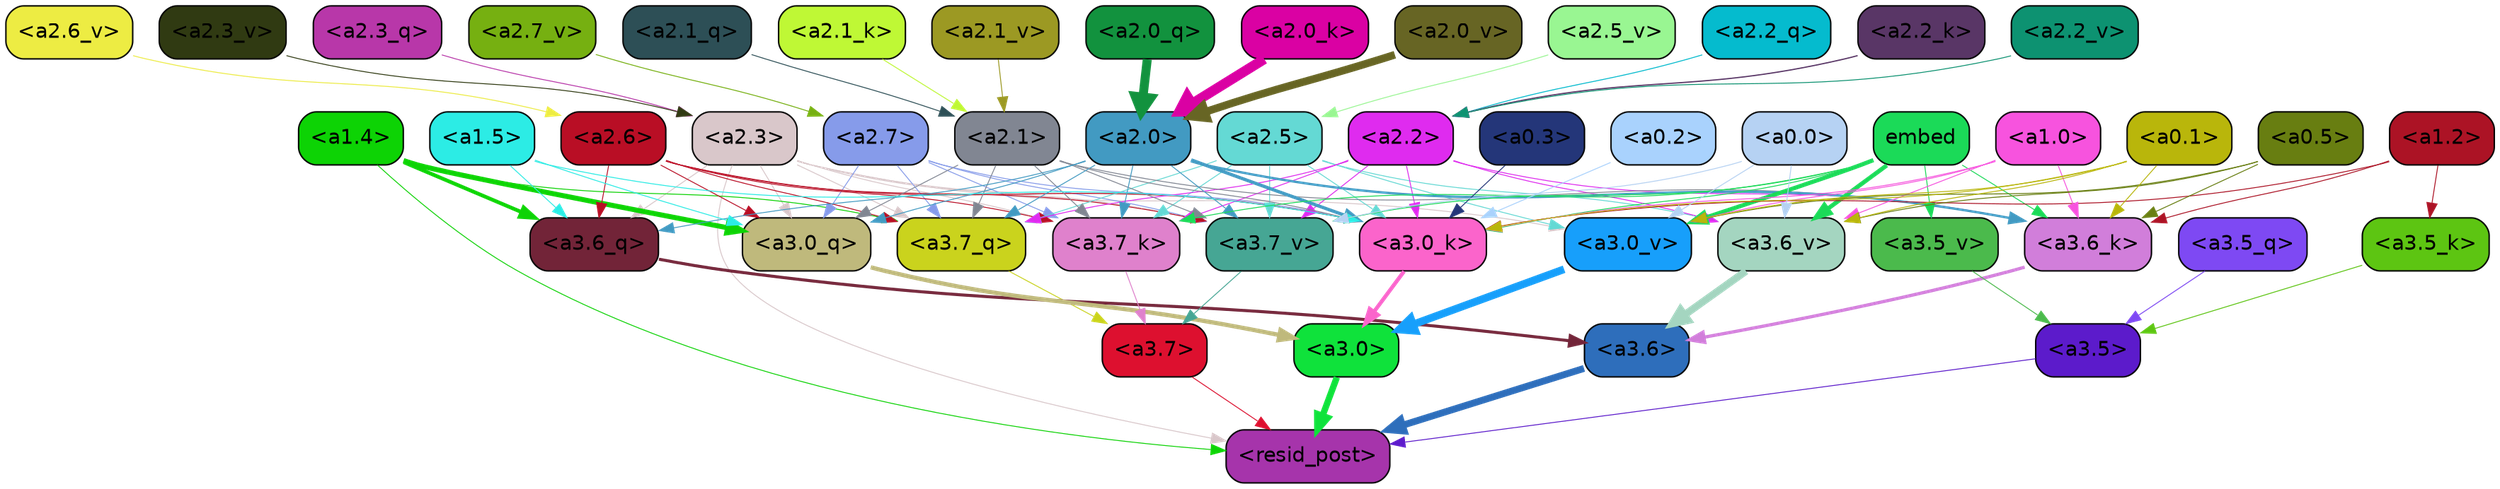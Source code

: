 strict digraph "" {
	graph [bgcolor=transparent,
		layout=dot,
		overlap=false,
		splines=true
	];
	"<a3.7>"	[color=black,
		fillcolor="#dd102f",
		fontname=Helvetica,
		shape=box,
		style="filled, rounded"];
	"<resid_post>"	[color=black,
		fillcolor="#a634ab",
		fontname=Helvetica,
		shape=box,
		style="filled, rounded"];
	"<a3.7>" -> "<resid_post>"	[color="#dd102f",
		penwidth=0.6];
	"<a3.6>"	[color=black,
		fillcolor="#2e6ebb",
		fontname=Helvetica,
		shape=box,
		style="filled, rounded"];
	"<a3.6>" -> "<resid_post>"	[color="#2e6ebb",
		penwidth=4.648244500160217];
	"<a3.5>"	[color=black,
		fillcolor="#5c1bcb",
		fontname=Helvetica,
		shape=box,
		style="filled, rounded"];
	"<a3.5>" -> "<resid_post>"	[color="#5c1bcb",
		penwidth=0.6];
	"<a3.0>"	[color=black,
		fillcolor="#0fe23b",
		fontname=Helvetica,
		shape=box,
		style="filled, rounded"];
	"<a3.0>" -> "<resid_post>"	[color="#0fe23b",
		penwidth=4.3288813829422];
	"<a2.3>"	[color=black,
		fillcolor="#d9c7ca",
		fontname=Helvetica,
		shape=box,
		style="filled, rounded"];
	"<a2.3>" -> "<resid_post>"	[color="#d9c7ca",
		penwidth=0.6];
	"<a3.7_q>"	[color=black,
		fillcolor="#cad31d",
		fontname=Helvetica,
		shape=box,
		style="filled, rounded"];
	"<a2.3>" -> "<a3.7_q>"	[color="#d9c7ca",
		penwidth=0.6];
	"<a3.6_q>"	[color=black,
		fillcolor="#722438",
		fontname=Helvetica,
		shape=box,
		style="filled, rounded"];
	"<a2.3>" -> "<a3.6_q>"	[color="#d9c7ca",
		penwidth=0.6];
	"<a3.0_q>"	[color=black,
		fillcolor="#bfb97c",
		fontname=Helvetica,
		shape=box,
		style="filled, rounded"];
	"<a2.3>" -> "<a3.0_q>"	[color="#d9c7ca",
		penwidth=0.6];
	"<a3.7_k>"	[color=black,
		fillcolor="#df81cc",
		fontname=Helvetica,
		shape=box,
		style="filled, rounded"];
	"<a2.3>" -> "<a3.7_k>"	[color="#d9c7ca",
		penwidth=0.6];
	"<a3.0_k>"	[color=black,
		fillcolor="#fb64cb",
		fontname=Helvetica,
		shape=box,
		style="filled, rounded"];
	"<a2.3>" -> "<a3.0_k>"	[color="#d9c7ca",
		penwidth=0.6];
	"<a3.7_v>"	[color=black,
		fillcolor="#46a694",
		fontname=Helvetica,
		shape=box,
		style="filled, rounded"];
	"<a2.3>" -> "<a3.7_v>"	[color="#d9c7ca",
		penwidth=0.6];
	"<a3.0_v>"	[color=black,
		fillcolor="#179ffb",
		fontname=Helvetica,
		shape=box,
		style="filled, rounded"];
	"<a2.3>" -> "<a3.0_v>"	[color="#d9c7ca",
		penwidth=0.6];
	"<a1.4>"	[color=black,
		fillcolor="#0dd305",
		fontname=Helvetica,
		shape=box,
		style="filled, rounded"];
	"<a1.4>" -> "<resid_post>"	[color="#0dd305",
		penwidth=0.6];
	"<a1.4>" -> "<a3.7_q>"	[color="#0dd305",
		penwidth=0.6];
	"<a1.4>" -> "<a3.6_q>"	[color="#0dd305",
		penwidth=2.5397292599081993];
	"<a1.4>" -> "<a3.0_q>"	[color="#0dd305",
		penwidth=3.3985572457313538];
	"<a3.7_q>" -> "<a3.7>"	[color="#cad31d",
		penwidth=0.6];
	"<a3.6_q>" -> "<a3.6>"	[color="#722438",
		penwidth=2.03758105635643];
	"<a3.5_q>"	[color=black,
		fillcolor="#7e49f3",
		fontname=Helvetica,
		shape=box,
		style="filled, rounded"];
	"<a3.5_q>" -> "<a3.5>"	[color="#7e49f3",
		penwidth=0.6];
	"<a3.0_q>" -> "<a3.0>"	[color="#bfb97c",
		penwidth=2.8638100624084473];
	"<a3.7_k>" -> "<a3.7>"	[color="#df81cc",
		penwidth=0.6];
	"<a3.6_k>"	[color=black,
		fillcolor="#d17eda",
		fontname=Helvetica,
		shape=box,
		style="filled, rounded"];
	"<a3.6_k>" -> "<a3.6>"	[color="#d17eda",
		penwidth=2.174198240041733];
	"<a3.5_k>"	[color=black,
		fillcolor="#5dc512",
		fontname=Helvetica,
		shape=box,
		style="filled, rounded"];
	"<a3.5_k>" -> "<a3.5>"	[color="#5dc512",
		penwidth=0.6];
	"<a3.0_k>" -> "<a3.0>"	[color="#fb64cb",
		penwidth=2.6274144649505615];
	"<a3.7_v>" -> "<a3.7>"	[color="#46a694",
		penwidth=0.6];
	"<a3.6_v>"	[color=black,
		fillcolor="#a4d5c0",
		fontname=Helvetica,
		shape=box,
		style="filled, rounded"];
	"<a3.6_v>" -> "<a3.6>"	[color="#a4d5c0",
		penwidth=5.002329230308533];
	"<a3.5_v>"	[color=black,
		fillcolor="#4bba4c",
		fontname=Helvetica,
		shape=box,
		style="filled, rounded"];
	"<a3.5_v>" -> "<a3.5>"	[color="#4bba4c",
		penwidth=0.6];
	"<a3.0_v>" -> "<a3.0>"	[color="#179ffb",
		penwidth=5.188832879066467];
	"<a2.7>"	[color=black,
		fillcolor="#869bea",
		fontname=Helvetica,
		shape=box,
		style="filled, rounded"];
	"<a2.7>" -> "<a3.7_q>"	[color="#869bea",
		penwidth=0.6];
	"<a2.7>" -> "<a3.0_q>"	[color="#869bea",
		penwidth=0.6];
	"<a2.7>" -> "<a3.7_k>"	[color="#869bea",
		penwidth=0.6];
	"<a2.7>" -> "<a3.0_k>"	[color="#869bea",
		penwidth=0.6];
	"<a2.7>" -> "<a3.7_v>"	[color="#869bea",
		penwidth=0.6];
	"<a2.6>"	[color=black,
		fillcolor="#b90e25",
		fontname=Helvetica,
		shape=box,
		style="filled, rounded"];
	"<a2.6>" -> "<a3.7_q>"	[color="#b90e25",
		penwidth=0.6];
	"<a2.6>" -> "<a3.6_q>"	[color="#b90e25",
		penwidth=0.6];
	"<a2.6>" -> "<a3.0_q>"	[color="#b90e25",
		penwidth=0.6];
	"<a2.6>" -> "<a3.7_k>"	[color="#b90e25",
		penwidth=0.6];
	"<a2.6>" -> "<a3.0_k>"	[color="#b90e25",
		penwidth=0.6];
	"<a2.6>" -> "<a3.7_v>"	[color="#b90e25",
		penwidth=0.6];
	"<a2.5>"	[color=black,
		fillcolor="#64d9d4",
		fontname=Helvetica,
		shape=box,
		style="filled, rounded"];
	"<a2.5>" -> "<a3.7_q>"	[color="#64d9d4",
		penwidth=0.6];
	"<a2.5>" -> "<a3.7_k>"	[color="#64d9d4",
		penwidth=0.6];
	"<a2.5>" -> "<a3.0_k>"	[color="#64d9d4",
		penwidth=0.6];
	"<a2.5>" -> "<a3.7_v>"	[color="#64d9d4",
		penwidth=0.6];
	"<a2.5>" -> "<a3.6_v>"	[color="#64d9d4",
		penwidth=0.6];
	"<a2.5>" -> "<a3.0_v>"	[color="#64d9d4",
		penwidth=0.6];
	"<a2.2>"	[color=black,
		fillcolor="#df2bef",
		fontname=Helvetica,
		shape=box,
		style="filled, rounded"];
	"<a2.2>" -> "<a3.7_q>"	[color="#df2bef",
		penwidth=0.6];
	"<a2.2>" -> "<a3.7_k>"	[color="#df2bef",
		penwidth=0.6];
	"<a2.2>" -> "<a3.6_k>"	[color="#df2bef",
		penwidth=0.6];
	"<a2.2>" -> "<a3.0_k>"	[color="#df2bef",
		penwidth=0.6];
	"<a2.2>" -> "<a3.7_v>"	[color="#df2bef",
		penwidth=0.6];
	"<a2.2>" -> "<a3.6_v>"	[color="#df2bef",
		penwidth=0.6];
	"<a2.1>"	[color=black,
		fillcolor="#818692",
		fontname=Helvetica,
		shape=box,
		style="filled, rounded"];
	"<a2.1>" -> "<a3.7_q>"	[color="#818692",
		penwidth=0.6];
	"<a2.1>" -> "<a3.0_q>"	[color="#818692",
		penwidth=0.6];
	"<a2.1>" -> "<a3.7_k>"	[color="#818692",
		penwidth=0.6];
	"<a2.1>" -> "<a3.6_k>"	[color="#818692",
		penwidth=0.6];
	"<a2.1>" -> "<a3.0_k>"	[color="#818692",
		penwidth=0.6];
	"<a2.1>" -> "<a3.7_v>"	[color="#818692",
		penwidth=0.6];
	"<a2.0>"	[color=black,
		fillcolor="#429ac2",
		fontname=Helvetica,
		shape=box,
		style="filled, rounded"];
	"<a2.0>" -> "<a3.7_q>"	[color="#429ac2",
		penwidth=0.6];
	"<a2.0>" -> "<a3.6_q>"	[color="#429ac2",
		penwidth=0.6];
	"<a2.0>" -> "<a3.0_q>"	[color="#429ac2",
		penwidth=0.6];
	"<a2.0>" -> "<a3.7_k>"	[color="#429ac2",
		penwidth=0.6];
	"<a2.0>" -> "<a3.6_k>"	[color="#429ac2",
		penwidth=1.5717863738536835];
	"<a2.0>" -> "<a3.0_k>"	[color="#429ac2",
		penwidth=2.205150544643402];
	"<a2.0>" -> "<a3.7_v>"	[color="#429ac2",
		penwidth=0.6];
	"<a1.5>"	[color=black,
		fillcolor="#2cece5",
		fontname=Helvetica,
		shape=box,
		style="filled, rounded"];
	"<a1.5>" -> "<a3.6_q>"	[color="#2cece5",
		penwidth=0.6];
	"<a1.5>" -> "<a3.0_q>"	[color="#2cece5",
		penwidth=0.6];
	"<a1.5>" -> "<a3.0_k>"	[color="#2cece5",
		penwidth=0.6];
	embed	[color=black,
		fillcolor="#1bda58",
		fontname=Helvetica,
		shape=box,
		style="filled, rounded"];
	embed -> "<a3.7_k>"	[color="#1bda58",
		penwidth=0.6];
	embed -> "<a3.6_k>"	[color="#1bda58",
		penwidth=0.6];
	embed -> "<a3.0_k>"	[color="#1bda58",
		penwidth=0.6];
	embed -> "<a3.7_v>"	[color="#1bda58",
		penwidth=0.6];
	embed -> "<a3.6_v>"	[color="#1bda58",
		penwidth=2.882729172706604];
	embed -> "<a3.5_v>"	[color="#1bda58",
		penwidth=0.6];
	embed -> "<a3.0_v>"	[color="#1bda58",
		penwidth=2.812090039253235];
	"<a1.2>"	[color=black,
		fillcolor="#ac1325",
		fontname=Helvetica,
		shape=box,
		style="filled, rounded"];
	"<a1.2>" -> "<a3.6_k>"	[color="#ac1325",
		penwidth=0.6];
	"<a1.2>" -> "<a3.5_k>"	[color="#ac1325",
		penwidth=0.6];
	"<a1.2>" -> "<a3.0_k>"	[color="#ac1325",
		penwidth=0.6];
	"<a1.0>"	[color=black,
		fillcolor="#f753de",
		fontname=Helvetica,
		shape=box,
		style="filled, rounded"];
	"<a1.0>" -> "<a3.6_k>"	[color="#f753de",
		penwidth=0.6];
	"<a1.0>" -> "<a3.0_k>"	[color="#f753de",
		penwidth=0.6];
	"<a1.0>" -> "<a3.6_v>"	[color="#f753de",
		penwidth=0.6];
	"<a1.0>" -> "<a3.0_v>"	[color="#f753de",
		penwidth=0.6];
	"<a0.5>"	[color=black,
		fillcolor="#687e11",
		fontname=Helvetica,
		shape=box,
		style="filled, rounded"];
	"<a0.5>" -> "<a3.6_k>"	[color="#687e11",
		penwidth=0.6];
	"<a0.5>" -> "<a3.6_v>"	[color="#687e11",
		penwidth=0.6];
	"<a0.5>" -> "<a3.0_v>"	[color="#687e11",
		penwidth=0.6281400918960571];
	"<a0.1>"	[color=black,
		fillcolor="#b9b60b",
		fontname=Helvetica,
		shape=box,
		style="filled, rounded"];
	"<a0.1>" -> "<a3.6_k>"	[color="#b9b60b",
		penwidth=0.6];
	"<a0.1>" -> "<a3.0_k>"	[color="#b9b60b",
		penwidth=0.6];
	"<a0.1>" -> "<a3.6_v>"	[color="#b9b60b",
		penwidth=0.6];
	"<a0.1>" -> "<a3.0_v>"	[color="#b9b60b",
		penwidth=0.6];
	"<a0.3>"	[color=black,
		fillcolor="#243679",
		fontname=Helvetica,
		shape=box,
		style="filled, rounded"];
	"<a0.3>" -> "<a3.0_k>"	[color="#243679",
		penwidth=0.6];
	"<a0.2>"	[color=black,
		fillcolor="#a9d2fd",
		fontname=Helvetica,
		shape=box,
		style="filled, rounded"];
	"<a0.2>" -> "<a3.0_k>"	[color="#a9d2fd",
		penwidth=0.6];
	"<a0.0>"	[color=black,
		fillcolor="#b6d2f3",
		fontname=Helvetica,
		shape=box,
		style="filled, rounded"];
	"<a0.0>" -> "<a3.7_v>"	[color="#b6d2f3",
		penwidth=0.6];
	"<a0.0>" -> "<a3.6_v>"	[color="#b6d2f3",
		penwidth=0.6];
	"<a0.0>" -> "<a3.0_v>"	[color="#b6d2f3",
		penwidth=0.6];
	"<a2.3_q>"	[color=black,
		fillcolor="#b837a9",
		fontname=Helvetica,
		shape=box,
		style="filled, rounded"];
	"<a2.3_q>" -> "<a2.3>"	[color="#b837a9",
		penwidth=0.6];
	"<a2.2_q>"	[color=black,
		fillcolor="#05bbce",
		fontname=Helvetica,
		shape=box,
		style="filled, rounded"];
	"<a2.2_q>" -> "<a2.2>"	[color="#05bbce",
		penwidth=0.6299107074737549];
	"<a2.1_q>"	[color=black,
		fillcolor="#2d4f56",
		fontname=Helvetica,
		shape=box,
		style="filled, rounded"];
	"<a2.1_q>" -> "<a2.1>"	[color="#2d4f56",
		penwidth=0.6];
	"<a2.0_q>"	[color=black,
		fillcolor="#12923e",
		fontname=Helvetica,
		shape=box,
		style="filled, rounded"];
	"<a2.0_q>" -> "<a2.0>"	[color="#12923e",
		penwidth=6.081655263900757];
	"<a2.2_k>"	[color=black,
		fillcolor="#593666",
		fontname=Helvetica,
		shape=box,
		style="filled, rounded"];
	"<a2.2_k>" -> "<a2.2>"	[color="#593666",
		penwidth=0.8337457180023193];
	"<a2.1_k>"	[color=black,
		fillcolor="#bff835",
		fontname=Helvetica,
		shape=box,
		style="filled, rounded"];
	"<a2.1_k>" -> "<a2.1>"	[color="#bff835",
		penwidth=0.6];
	"<a2.0_k>"	[color=black,
		fillcolor="#da01a3",
		fontname=Helvetica,
		shape=box,
		style="filled, rounded"];
	"<a2.0_k>" -> "<a2.0>"	[color="#da01a3",
		penwidth=6.795950889587402];
	"<a2.7_v>"	[color=black,
		fillcolor="#76b011",
		fontname=Helvetica,
		shape=box,
		style="filled, rounded"];
	"<a2.7_v>" -> "<a2.7>"	[color="#76b011",
		penwidth=0.6];
	"<a2.6_v>"	[color=black,
		fillcolor="#edec43",
		fontname=Helvetica,
		shape=box,
		style="filled, rounded"];
	"<a2.6_v>" -> "<a2.6>"	[color="#edec43",
		penwidth=0.6];
	"<a2.5_v>"	[color=black,
		fillcolor="#99f692",
		fontname=Helvetica,
		shape=box,
		style="filled, rounded"];
	"<a2.5_v>" -> "<a2.5>"	[color="#99f692",
		penwidth=0.6];
	"<a2.3_v>"	[color=black,
		fillcolor="#303a12",
		fontname=Helvetica,
		shape=box,
		style="filled, rounded"];
	"<a2.3_v>" -> "<a2.3>"	[color="#303a12",
		penwidth=0.6];
	"<a2.2_v>"	[color=black,
		fillcolor="#0d9271",
		fontname=Helvetica,
		shape=box,
		style="filled, rounded"];
	"<a2.2_v>" -> "<a2.2>"	[color="#0d9271",
		penwidth=0.6];
	"<a2.1_v>"	[color=black,
		fillcolor="#9c9923",
		fontname=Helvetica,
		shape=box,
		style="filled, rounded"];
	"<a2.1_v>" -> "<a2.1>"	[color="#9c9923",
		penwidth=0.6];
	"<a2.0_v>"	[color=black,
		fillcolor="#676524",
		fontname=Helvetica,
		shape=box,
		style="filled, rounded"];
	"<a2.0_v>" -> "<a2.0>"	[color="#676524",
		penwidth=5.211444020271301];
}
